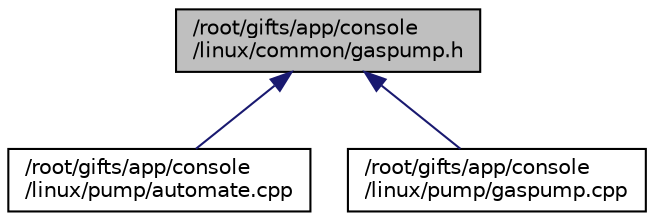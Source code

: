 digraph "/root/gifts/app/console/linux/common/gaspump.h"
{
 // INTERACTIVE_SVG=YES
  edge [fontname="Helvetica",fontsize="10",labelfontname="Helvetica",labelfontsize="10"];
  node [fontname="Helvetica",fontsize="10",shape=record];
  Node1 [label="/root/gifts/app/console\l/linux/common/gaspump.h",height=0.2,width=0.4,color="black", fillcolor="grey75", style="filled" fontcolor="black"];
  Node1 -> Node2 [dir="back",color="midnightblue",fontsize="10",style="solid",fontname="Helvetica"];
  Node2 [label="/root/gifts/app/console\l/linux/pump/automate.cpp",height=0.2,width=0.4,color="black", fillcolor="white", style="filled",URL="$d0/dbc/automate_8cpp.html"];
  Node1 -> Node3 [dir="back",color="midnightblue",fontsize="10",style="solid",fontname="Helvetica"];
  Node3 [label="/root/gifts/app/console\l/linux/pump/gaspump.cpp",height=0.2,width=0.4,color="black", fillcolor="white", style="filled",URL="$d0/d1b/gaspump_8cpp.html"];
}
